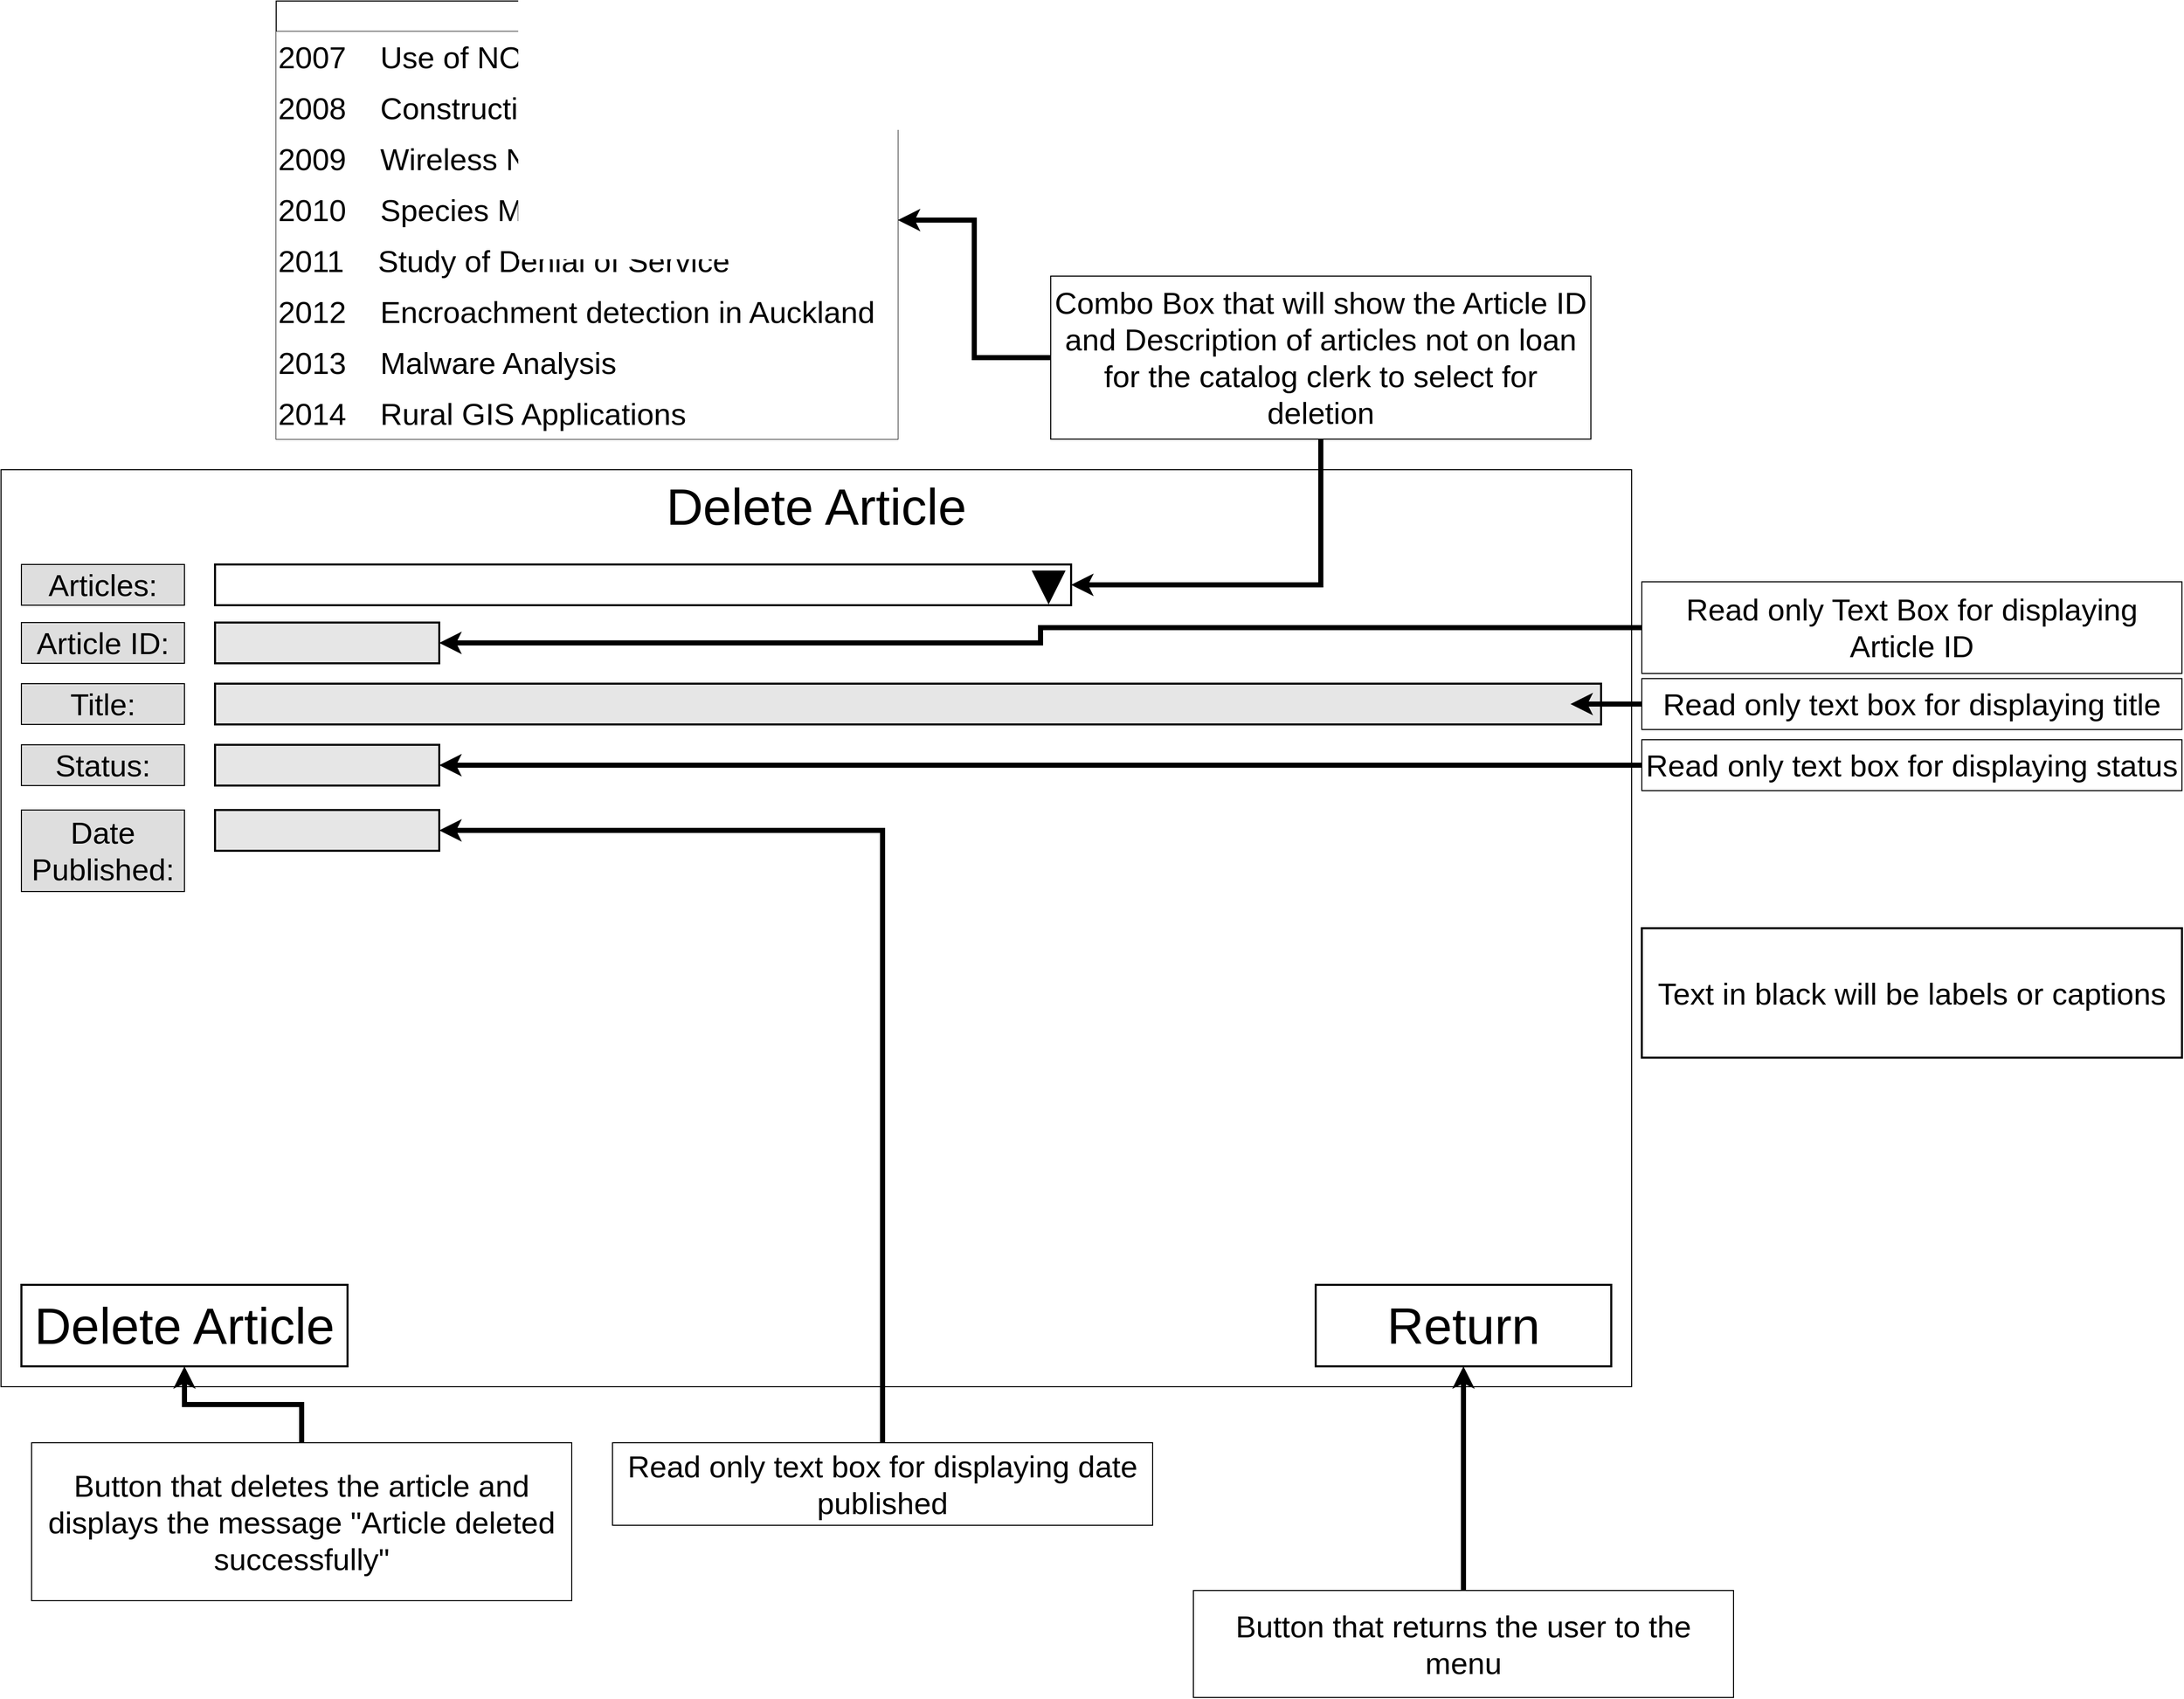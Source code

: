 <mxfile version="24.7.12">
  <diagram name="Page-1" id="N0Hd7t6T6hSaKdjdyGFI">
    <mxGraphModel dx="3640" dy="2833" grid="1" gridSize="10" guides="1" tooltips="1" connect="1" arrows="1" fold="1" page="1" pageScale="1" pageWidth="1169" pageHeight="827" math="0" shadow="0">
      <root>
        <mxCell id="0" />
        <mxCell id="1" parent="0" />
        <mxCell id="f4Jtz0p4KT4NomE1Ug3G-1" value="Delete Article" style="whiteSpace=wrap;html=1;fontSize=50;verticalAlign=top;movable=0;resizable=0;rotatable=0;deletable=0;editable=0;locked=1;connectable=0;" parent="1" vertex="1">
          <mxGeometry width="1600" height="900" as="geometry" />
        </mxCell>
        <mxCell id="f4Jtz0p4KT4NomE1Ug3G-8" value="" style="rounded=0;whiteSpace=wrap;html=1;strokeColor=default;fontSize=28;align=left;strokeWidth=2;fillColor=#E6E6E6;" parent="1" vertex="1">
          <mxGeometry x="210" y="210" width="1360" height="40" as="geometry" />
        </mxCell>
        <mxCell id="f4Jtz0p4KT4NomE1Ug3G-38" value="" style="rounded=0;whiteSpace=wrap;html=1;fontSize=28;strokeWidth=2;fillColor=#E6E6E6;" parent="1" vertex="1">
          <mxGeometry x="210" y="334" width="220" height="40" as="geometry" />
        </mxCell>
        <mxCell id="f4Jtz0p4KT4NomE1Ug3G-39" value="Title:" style="rounded=0;whiteSpace=wrap;html=1;fontSize=30;fillColor=#DEDEDE;" parent="1" vertex="1">
          <mxGeometry x="20" y="210" width="160" height="40" as="geometry" />
        </mxCell>
        <mxCell id="f4Jtz0p4KT4NomE1Ug3G-40" value="Articles:" style="rounded=0;whiteSpace=wrap;html=1;fontSize=30;fillColor=#DEDEDE;" parent="1" vertex="1">
          <mxGeometry x="20" y="93" width="160" height="40" as="geometry" />
        </mxCell>
        <mxCell id="f4Jtz0p4KT4NomE1Ug3G-3" value="" style="rounded=0;whiteSpace=wrap;html=1;fontSize=28;align=left;strokeWidth=2;" parent="1" vertex="1">
          <mxGeometry x="210" y="93" width="840" height="40" as="geometry" />
        </mxCell>
        <mxCell id="f4Jtz0p4KT4NomE1Ug3G-4" value="" style="triangle;whiteSpace=wrap;html=1;rotation=90;fillColor=#000000;strokeWidth=2;" parent="1" vertex="1">
          <mxGeometry x="1012.94" y="100.06" width="30" height="30" as="geometry" />
        </mxCell>
        <mxCell id="f4Jtz0p4KT4NomE1Ug3G-44" value="Status:" style="rounded=0;whiteSpace=wrap;html=1;fontSize=30;fillColor=#DEDEDE;" parent="1" vertex="1">
          <mxGeometry x="20" y="270" width="160" height="40" as="geometry" />
        </mxCell>
        <mxCell id="f4Jtz0p4KT4NomE1Ug3G-46" value="Date &lt;br&gt;Published:" style="rounded=0;whiteSpace=wrap;html=1;fontSize=30;fillColor=#DEDEDE;" parent="1" vertex="1">
          <mxGeometry x="20" y="334" width="160" height="80" as="geometry" />
        </mxCell>
        <mxCell id="f4Jtz0p4KT4NomE1Ug3G-47" value="Delete Article" style="rounded=0;whiteSpace=wrap;html=1;fontSize=50;strokeWidth=2;" parent="1" vertex="1">
          <mxGeometry x="20" y="800" width="320" height="80" as="geometry" />
        </mxCell>
        <mxCell id="f4Jtz0p4KT4NomE1Ug3G-48" value="Return" style="rounded=0;whiteSpace=wrap;html=1;fontSize=50;strokeWidth=2;" parent="1" vertex="1">
          <mxGeometry x="1290" y="800" width="290" height="80" as="geometry" />
        </mxCell>
        <mxCell id="f4Jtz0p4KT4NomE1Ug3G-50" style="edgeStyle=orthogonalEdgeStyle;rounded=0;orthogonalLoop=1;jettySize=auto;html=1;fontSize=100;strokeWidth=5;exitX=0.5;exitY=0;exitDx=0;exitDy=0;" parent="1" source="f4Jtz0p4KT4NomE1Ug3G-49" target="f4Jtz0p4KT4NomE1Ug3G-48" edge="1">
          <mxGeometry relative="1" as="geometry">
            <Array as="points">
              <mxPoint x="1435" y="1030" />
              <mxPoint x="1435" y="1030" />
            </Array>
          </mxGeometry>
        </mxCell>
        <mxCell id="f4Jtz0p4KT4NomE1Ug3G-49" value="Button that returns the user to the menu" style="rounded=0;whiteSpace=wrap;html=1;fontSize=30;" parent="1" vertex="1">
          <mxGeometry x="1170" y="1100" width="530" height="105" as="geometry" />
        </mxCell>
        <mxCell id="f4Jtz0p4KT4NomE1Ug3G-52" style="edgeStyle=orthogonalEdgeStyle;rounded=0;orthogonalLoop=1;jettySize=auto;html=1;entryX=0.5;entryY=1;entryDx=0;entryDy=0;strokeWidth=5;" parent="1" source="f4Jtz0p4KT4NomE1Ug3G-51" target="f4Jtz0p4KT4NomE1Ug3G-47" edge="1">
          <mxGeometry relative="1" as="geometry" />
        </mxCell>
        <mxCell id="f4Jtz0p4KT4NomE1Ug3G-51" value="Button that deletes the article and displays the message &quot;Article deleted successfully&quot;" style="rounded=0;whiteSpace=wrap;html=1;fontSize=30;" parent="1" vertex="1">
          <mxGeometry x="30" y="955" width="530" height="155" as="geometry" />
        </mxCell>
        <mxCell id="zkrj8ikKc5orAXMIiYBu-2" style="edgeStyle=orthogonalEdgeStyle;rounded=0;orthogonalLoop=1;jettySize=auto;html=1;strokeWidth=5;entryX=1;entryY=0.5;entryDx=0;entryDy=0;" parent="1" source="zkrj8ikKc5orAXMIiYBu-1" target="f4Jtz0p4KT4NomE1Ug3G-3" edge="1">
          <mxGeometry relative="1" as="geometry">
            <mxPoint x="1100" y="83" as="targetPoint" />
          </mxGeometry>
        </mxCell>
        <mxCell id="zkrj8ikKc5orAXMIiYBu-21" style="edgeStyle=orthogonalEdgeStyle;rounded=0;orthogonalLoop=1;jettySize=auto;html=1;entryX=1;entryY=0.5;entryDx=0;entryDy=0;strokeWidth=5;" parent="1" source="zkrj8ikKc5orAXMIiYBu-1" target="zkrj8ikKc5orAXMIiYBu-4" edge="1">
          <mxGeometry relative="1" as="geometry" />
        </mxCell>
        <mxCell id="zkrj8ikKc5orAXMIiYBu-1" value="Combo Box that will show the Article ID and Description of articles not on loan for the catalog clerk to select for deletion" style="rounded=0;whiteSpace=wrap;html=1;fontSize=30;" parent="1" vertex="1">
          <mxGeometry x="1030" y="-190" width="530" height="160" as="geometry" />
        </mxCell>
        <mxCell id="zkrj8ikKc5orAXMIiYBu-4" value="" style="swimlane;fontStyle=0;childLayout=stackLayout;horizontal=1;startSize=30;horizontalStack=0;resizeParent=1;resizeParentMax=0;resizeLast=0;collapsible=1;marginBottom=0;whiteSpace=wrap;html=1;fontSize=30;align=left;fillColor=default;" parent="1" vertex="1">
          <mxGeometry x="270" y="-460" width="610" height="430" as="geometry">
            <mxRectangle x="1800" y="340" width="90" height="50" as="alternateBounds" />
          </mxGeometry>
        </mxCell>
        <mxCell id="zkrj8ikKc5orAXMIiYBu-12" value="2007&amp;nbsp;&amp;nbsp;&amp;nbsp; Use of NOAA data in the Pacific" style="text;html=1;align=left;verticalAlign=middle;resizable=0;points=[];autosize=1;strokeColor=none;fillColor=default;fontSize=30;" parent="zkrj8ikKc5orAXMIiYBu-4" vertex="1">
          <mxGeometry y="30" width="610" height="50" as="geometry" />
        </mxCell>
        <mxCell id="zkrj8ikKc5orAXMIiYBu-11" value="2008    Construction Projects Review" style="text;html=1;align=left;verticalAlign=middle;resizable=0;points=[];autosize=1;strokeColor=none;fillColor=default;fontSize=30;" parent="zkrj8ikKc5orAXMIiYBu-4" vertex="1">
          <mxGeometry y="80" width="610" height="50" as="geometry" />
        </mxCell>
        <mxCell id="zkrj8ikKc5orAXMIiYBu-14" value="2009    Wireless Networks Review" style="text;html=1;align=left;verticalAlign=middle;resizable=0;points=[];autosize=1;strokeColor=none;fillColor=default;fontSize=30;" parent="zkrj8ikKc5orAXMIiYBu-4" vertex="1">
          <mxGeometry y="130" width="610" height="50" as="geometry" />
        </mxCell>
        <mxCell id="zkrj8ikKc5orAXMIiYBu-15" value="2010    Species Monitoring with GPS" style="text;html=1;align=left;verticalAlign=middle;resizable=0;points=[];autosize=1;strokeColor=none;fillColor=default;fontSize=30;" parent="zkrj8ikKc5orAXMIiYBu-4" vertex="1">
          <mxGeometry y="180" width="610" height="50" as="geometry" />
        </mxCell>
        <mxCell id="zkrj8ikKc5orAXMIiYBu-17" value="2011    Study of Denial of Service" style="text;html=1;align=left;verticalAlign=middle;resizable=0;points=[];autosize=1;strokeColor=none;fillColor=default;fontSize=30;" parent="zkrj8ikKc5orAXMIiYBu-4" vertex="1">
          <mxGeometry y="230" width="610" height="50" as="geometry" />
        </mxCell>
        <mxCell id="zkrj8ikKc5orAXMIiYBu-18" value="2012    Encroachment detection in Auckland" style="text;html=1;align=left;verticalAlign=middle;resizable=0;points=[];autosize=1;strokeColor=none;fillColor=default;fontSize=30;" parent="zkrj8ikKc5orAXMIiYBu-4" vertex="1">
          <mxGeometry y="280" width="610" height="50" as="geometry" />
        </mxCell>
        <mxCell id="zkrj8ikKc5orAXMIiYBu-19" value="2013    Malware Analysis" style="text;html=1;align=left;verticalAlign=middle;resizable=0;points=[];autosize=1;strokeColor=none;fillColor=default;fontSize=30;" parent="zkrj8ikKc5orAXMIiYBu-4" vertex="1">
          <mxGeometry y="330" width="610" height="50" as="geometry" />
        </mxCell>
        <mxCell id="zkrj8ikKc5orAXMIiYBu-16" value="2014    Rural GIS Applications" style="text;html=1;align=left;verticalAlign=middle;resizable=0;points=[];autosize=1;strokeColor=none;fillColor=default;fontSize=30;" parent="zkrj8ikKc5orAXMIiYBu-4" vertex="1">
          <mxGeometry y="380" width="610" height="50" as="geometry" />
        </mxCell>
        <mxCell id="zkrj8ikKc5orAXMIiYBu-23" style="edgeStyle=orthogonalEdgeStyle;rounded=0;orthogonalLoop=1;jettySize=auto;html=1;entryX=1;entryY=0.5;entryDx=0;entryDy=0;strokeWidth=5;exitX=0;exitY=0.5;exitDx=0;exitDy=0;" parent="1" source="zkrj8ikKc5orAXMIiYBu-22" edge="1">
          <mxGeometry relative="1" as="geometry">
            <Array as="points" />
            <mxPoint x="2700" y="450" as="sourcePoint" />
            <mxPoint x="1540" y="230" as="targetPoint" />
          </mxGeometry>
        </mxCell>
        <mxCell id="zkrj8ikKc5orAXMIiYBu-22" value="Read only text box for displaying title" style="rounded=0;whiteSpace=wrap;html=1;fontSize=30;" parent="1" vertex="1">
          <mxGeometry x="1610" y="205" width="530" height="50" as="geometry" />
        </mxCell>
        <mxCell id="zkrj8ikKc5orAXMIiYBu-33" value="Text in black will be labels or captions" style="rounded=0;whiteSpace=wrap;html=1;fontSize=30;strokeWidth=2;" parent="1" vertex="1">
          <mxGeometry x="1610" y="450" width="530" height="127" as="geometry" />
        </mxCell>
        <mxCell id="RjwAec6_66TozSnkLIB1-1" value="Article ID:" style="rounded=0;whiteSpace=wrap;html=1;fontSize=30;fillColor=#DEDEDE;" parent="1" vertex="1">
          <mxGeometry x="20" y="150" width="160" height="40" as="geometry" />
        </mxCell>
        <mxCell id="RjwAec6_66TozSnkLIB1-2" value="" style="rounded=0;whiteSpace=wrap;html=1;strokeColor=default;fontSize=28;align=left;strokeWidth=2;fillColor=#E6E6E6;" parent="1" vertex="1">
          <mxGeometry x="210" y="150" width="220" height="40" as="geometry" />
        </mxCell>
        <mxCell id="RjwAec6_66TozSnkLIB1-17" style="edgeStyle=orthogonalEdgeStyle;rounded=0;orthogonalLoop=1;jettySize=auto;html=1;exitX=0;exitY=0.5;exitDx=0;exitDy=0;entryX=1;entryY=0.5;entryDx=0;entryDy=0;strokeWidth=5;" parent="1" source="RjwAec6_66TozSnkLIB1-16" target="RjwAec6_66TozSnkLIB1-2" edge="1">
          <mxGeometry relative="1" as="geometry" />
        </mxCell>
        <mxCell id="RjwAec6_66TozSnkLIB1-16" value="Read only Text Box for displaying Article ID" style="rounded=0;whiteSpace=wrap;html=1;fontSize=30;" parent="1" vertex="1">
          <mxGeometry x="1610" y="110" width="530" height="90" as="geometry" />
        </mxCell>
        <mxCell id="sTcsZaQFKq1_G3z-Mj1Q-1" value="" style="rounded=0;whiteSpace=wrap;html=1;fontSize=28;strokeWidth=2;fillColor=#E6E6E6;" parent="1" vertex="1">
          <mxGeometry x="210" y="270" width="220" height="40" as="geometry" />
        </mxCell>
        <mxCell id="sTcsZaQFKq1_G3z-Mj1Q-4" style="edgeStyle=orthogonalEdgeStyle;rounded=0;orthogonalLoop=1;jettySize=auto;html=1;strokeWidth=5;" parent="1" source="sTcsZaQFKq1_G3z-Mj1Q-3" target="sTcsZaQFKq1_G3z-Mj1Q-1" edge="1">
          <mxGeometry relative="1" as="geometry" />
        </mxCell>
        <mxCell id="sTcsZaQFKq1_G3z-Mj1Q-3" value="Read only text box for displaying status" style="rounded=0;whiteSpace=wrap;html=1;fontSize=30;" parent="1" vertex="1">
          <mxGeometry x="1610" y="265" width="530" height="50" as="geometry" />
        </mxCell>
        <mxCell id="sTcsZaQFKq1_G3z-Mj1Q-6" style="edgeStyle=orthogonalEdgeStyle;rounded=0;orthogonalLoop=1;jettySize=auto;html=1;entryX=1;entryY=0.5;entryDx=0;entryDy=0;strokeWidth=5;exitX=0.5;exitY=0;exitDx=0;exitDy=0;" parent="1" source="sTcsZaQFKq1_G3z-Mj1Q-5" target="f4Jtz0p4KT4NomE1Ug3G-38" edge="1">
          <mxGeometry relative="1" as="geometry" />
        </mxCell>
        <mxCell id="sTcsZaQFKq1_G3z-Mj1Q-5" value="Read only text box for displaying date published" style="rounded=0;whiteSpace=wrap;html=1;fontSize=30;" parent="1" vertex="1">
          <mxGeometry x="600" y="955" width="530" height="81" as="geometry" />
        </mxCell>
      </root>
    </mxGraphModel>
  </diagram>
</mxfile>
